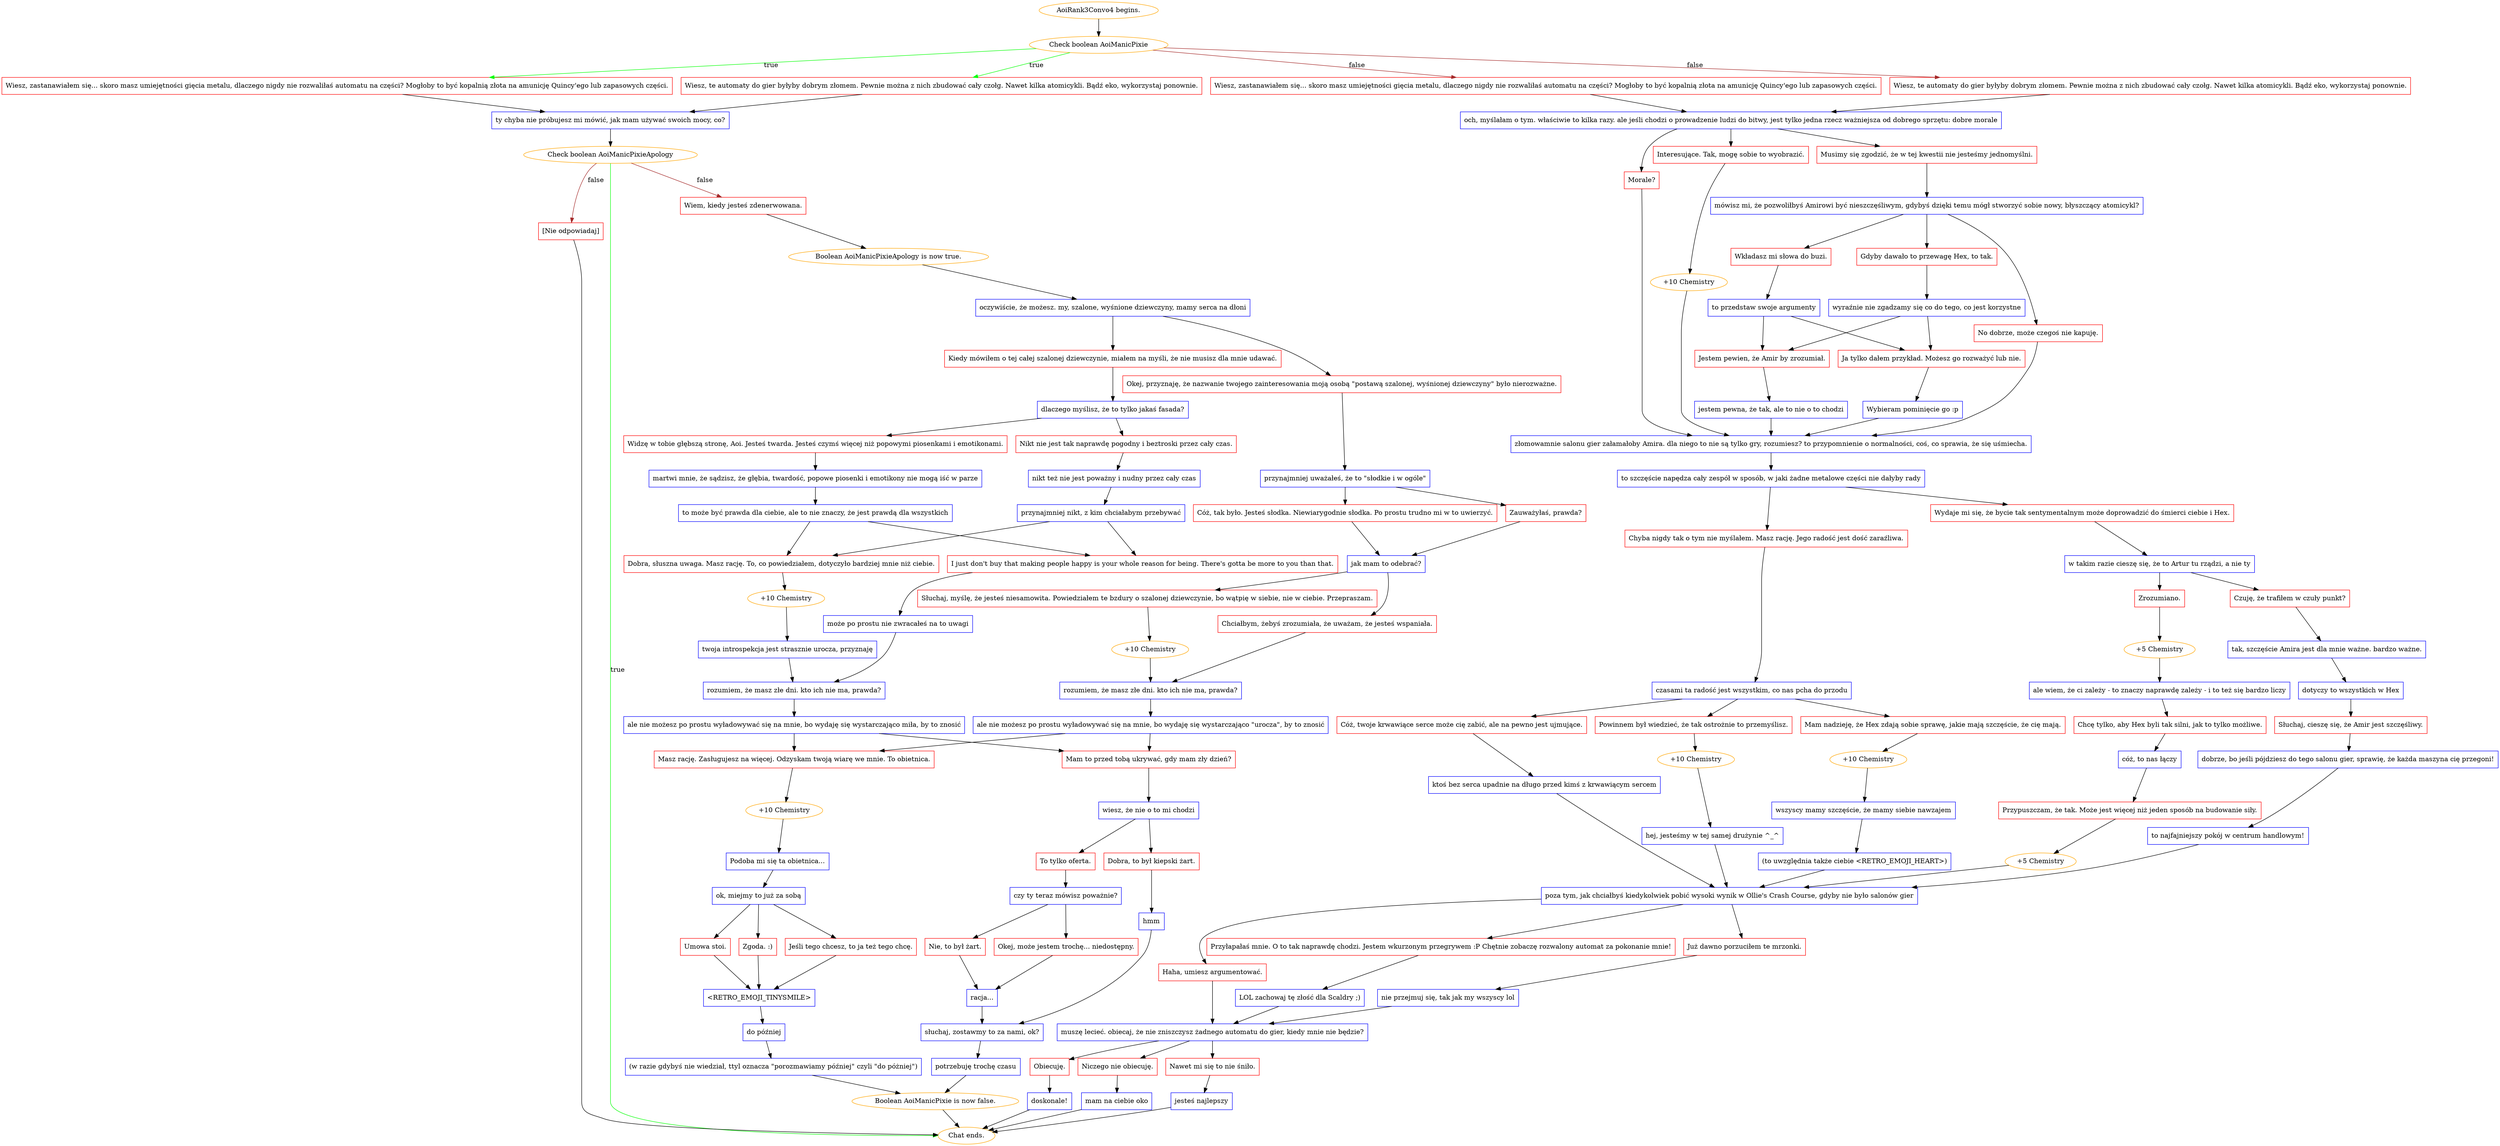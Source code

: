 digraph {
	"AoiRank3Convo4 begins." [color=orange];
		"AoiRank3Convo4 begins." -> j3883439251;
	j3883439251 [label="Check boolean AoiManicPixie",color=orange];
		j3883439251 -> j534244328 [label=true,color=green];
		j3883439251 -> j1518686891 [label=true,color=green];
		j3883439251 -> j3685707486 [label=false,color=brown];
		j3883439251 -> j3087438559 [label=false,color=brown];
	j534244328 [label="Wiesz, zastanawiałem się... skoro masz umiejętności gięcia metalu, dlaczego nigdy nie rozwaliłaś automatu na części? Mogłoby to być kopalnią złota na amunicję Quincy'ego lub zapasowych części.",shape=box,color=red];
		j534244328 -> j2463279909;
	j1518686891 [label="Wiesz, te automaty do gier byłyby dobrym złomem. Pewnie można z nich zbudować cały czołg. Nawet kilka atomicykli. Bądź eko, wykorzystaj ponownie.",shape=box,color=red];
		j1518686891 -> j2463279909;
	j3685707486 [label="Wiesz, zastanawiałem się... skoro masz umiejętności gięcia metalu, dlaczego nigdy nie rozwaliłaś automatu na części? Mogłoby to być kopalnią złota na amunicję Quincy'ego lub zapasowych części.",shape=box,color=red];
		j3685707486 -> j595269214;
	j3087438559 [label="Wiesz, te automaty do gier byłyby dobrym złomem. Pewnie można z nich zbudować cały czołg. Nawet kilka atomicykli. Bądź eko, wykorzystaj ponownie.",shape=box,color=red];
		j3087438559 -> j595269214;
	j2463279909 [label="ty chyba nie próbujesz mi mówić, jak mam używać swoich mocy, co?",shape=box,color=blue];
		j2463279909 -> j1910625347;
	j595269214 [label="och, myślałam o tym. właściwie to kilka razy. ale jeśli chodzi o prowadzenie ludzi do bitwy, jest tylko jedna rzecz ważniejsza od dobrego sprzętu: dobre morale",shape=box,color=blue];
		j595269214 -> j1662109535;
		j595269214 -> j1765856701;
		j595269214 -> j499326048;
	j1910625347 [label="Check boolean AoiManicPixieApology",color=orange];
		j1910625347 -> "Chat ends." [label=true,color=green];
		j1910625347 -> j490918492 [label=false,color=brown];
		j1910625347 -> j322907901 [label=false,color=brown];
	j1662109535 [label="Morale?",shape=box,color=red];
		j1662109535 -> j1184769690;
	j1765856701 [label="Interesujące. Tak, mogę sobie to wyobrazić.",shape=box,color=red];
		j1765856701 -> j1577551688;
	j499326048 [label="Musimy się zgodzić, że w tej kwestii nie jesteśmy jednomyślni.",shape=box,color=red];
		j499326048 -> j1243461452;
	"Chat ends." [color=orange];
	j490918492 [label="Wiem, kiedy jesteś zdenerwowana.",shape=box,color=red];
		j490918492 -> j3152294032;
	j322907901 [label="[Nie odpowiadaj]",shape=box,color=red];
		j322907901 -> "Chat ends.";
	j1184769690 [label="złomowamnie salonu gier załamałoby Amira. dla niego to nie są tylko gry, rozumiesz? to przypomnienie o normalności, coś, co sprawia, że się uśmiecha.",shape=box,color=blue];
		j1184769690 -> j3503567266;
	j1577551688 [label="+10 Chemistry",color=orange];
		j1577551688 -> j1184769690;
	j1243461452 [label="mówisz mi, że pozwoliłbyś Amirowi być nieszczęśliwym, gdybyś dzięki temu mógł stworzyć sobie nowy, błyszczący atomicykl?",shape=box,color=blue];
		j1243461452 -> j3427205764;
		j1243461452 -> j3666653638;
		j1243461452 -> j2704121580;
	j3152294032 [label="Boolean AoiManicPixieApology is now true.",color=orange];
		j3152294032 -> j3868191390;
	j3503567266 [label="to szczęście napędza cały zespół w sposób, w jaki żadne metalowe części nie dałyby rady",shape=box,color=blue];
		j3503567266 -> j1473897212;
		j3503567266 -> j4127984218;
	j3427205764 [label="Gdyby dawało to przewagę Hex, to tak.",shape=box,color=red];
		j3427205764 -> j2227119149;
	j3666653638 [label="Wkładasz mi słowa do buzi.",shape=box,color=red];
		j3666653638 -> j1011573527;
	j2704121580 [label="No dobrze, może czegoś nie kapuję.",shape=box,color=red];
		j2704121580 -> j1184769690;
	j3868191390 [label="oczywiście, że możesz. my, szalone, wyśnione dziewczyny, mamy serca na dłoni",shape=box,color=blue];
		j3868191390 -> j1901501532;
		j3868191390 -> j2581417360;
	j1473897212 [label="Chyba nigdy tak o tym nie myślałem. Masz rację. Jego radość jest dość zaraźliwa.",shape=box,color=red];
		j1473897212 -> j2755246277;
	j4127984218 [label="Wydaje mi się, że bycie tak sentymentalnym może doprowadzić do śmierci ciebie i Hex.",shape=box,color=red];
		j4127984218 -> j22222792;
	j2227119149 [label="wyraźnie nie zgadzamy się co do tego, co jest korzystne",shape=box,color=blue];
		j2227119149 -> j3118417083;
		j2227119149 -> j3375126647;
	j1011573527 [label="to przedstaw swoje argumenty",shape=box,color=blue];
		j1011573527 -> j3118417083;
		j1011573527 -> j3375126647;
	j1901501532 [label="Okej, przyznaję, że nazwanie twojego zainteresowania moją osobą \"postawą szalonej, wyśnionej dziewczyny\" było nierozważne.",shape=box,color=red];
		j1901501532 -> j827682057;
	j2581417360 [label="Kiedy mówiłem o tej całej szalonej dziewczynie, miałem na myśli, że nie musisz dla mnie udawać.",shape=box,color=red];
		j2581417360 -> j857956089;
	j2755246277 [label="czasami ta radość jest wszystkim, co nas pcha do przodu",shape=box,color=blue];
		j2755246277 -> j2989852084;
		j2755246277 -> j256450871;
		j2755246277 -> j4220989980;
	j22222792 [label="w takim razie cieszę się, że to Artur tu rządzi, a nie ty",shape=box,color=blue];
		j22222792 -> j1246677973;
		j22222792 -> j657511955;
	j3118417083 [label="Ja tylko dałem przykład. Możesz go rozważyć lub nie.",shape=box,color=red];
		j3118417083 -> j1899273130;
	j3375126647 [label="Jestem pewien, że Amir by zrozumiał.",shape=box,color=red];
		j3375126647 -> j4024417050;
	j827682057 [label="przynajmniej uważałeś, że to \"słodkie i w ogóle\"",shape=box,color=blue];
		j827682057 -> j1281831043;
		j827682057 -> j4103631593;
	j857956089 [label="dlaczego myślisz, że to tylko jakaś fasada?",shape=box,color=blue];
		j857956089 -> j1622068353;
		j857956089 -> j3025805828;
	j2989852084 [label="Powinnem był wiedzieć, że tak ostrożnie to przemyślisz.",shape=box,color=red];
		j2989852084 -> j2603772292;
	j256450871 [label="Mam nadzieję, że Hex zdają sobie sprawę, jakie mają szczęście, że cię mają.",shape=box,color=red];
		j256450871 -> j1052313084;
	j4220989980 [label="Cóż, twoje krwawiące serce może cię zabić, ale na pewno jest ujmujące.",shape=box,color=red];
		j4220989980 -> j2578354230;
	j1246677973 [label="Zrozumiano.",shape=box,color=red];
		j1246677973 -> j3462277882;
	j657511955 [label="Czuję, że trafiłem w czuły punkt?",shape=box,color=red];
		j657511955 -> j4294268712;
	j1899273130 [label="Wybieram pominięcie go :p",shape=box,color=blue];
		j1899273130 -> j1184769690;
	j4024417050 [label="jestem pewna, że tak, ale to nie o to chodzi",shape=box,color=blue];
		j4024417050 -> j1184769690;
	j1281831043 [label="Cóż, tak było. Jesteś słodka. Niewiarygodnie słodka. Po prostu trudno mi w to uwierzyć.",shape=box,color=red];
		j1281831043 -> j2824463172;
	j4103631593 [label="Zauważyłaś, prawda?",shape=box,color=red];
		j4103631593 -> j2824463172;
	j1622068353 [label="Nikt nie jest tak naprawdę pogodny i beztroski przez cały czas.",shape=box,color=red];
		j1622068353 -> j812820402;
	j3025805828 [label="Widzę w tobie głębszą stronę, Aoi. Jesteś twarda. Jesteś czymś więcej niż popowymi piosenkami i emotikonami.",shape=box,color=red];
		j3025805828 -> j3064060937;
	j2603772292 [label="+10 Chemistry",color=orange];
		j2603772292 -> j2700600580;
	j1052313084 [label="+10 Chemistry",color=orange];
		j1052313084 -> j2748807180;
	j2578354230 [label="ktoś bez serca upadnie na długo przed kimś z krwawiącym sercem",shape=box,color=blue];
		j2578354230 -> j3775357795;
	j3462277882 [label="+5 Chemistry",color=orange];
		j3462277882 -> j1865610876;
	j4294268712 [label="tak, szczęście Amira jest dla mnie ważne. bardzo ważne.",shape=box,color=blue];
		j4294268712 -> j719257063;
	j2824463172 [label="jak mam to odebrać?",shape=box,color=blue];
		j2824463172 -> j1545082299;
		j2824463172 -> j1344070210;
	j812820402 [label="nikt też nie jest poważny i nudny przez cały czas",shape=box,color=blue];
		j812820402 -> j2490349850;
	j3064060937 [label="martwi mnie, że sądzisz, że głębia, twardość, popowe piosenki i emotikony nie mogą iść w parze",shape=box,color=blue];
		j3064060937 -> j4242095962;
	j2700600580 [label="hej, jesteśmy w tej samej drużynie ^_^",shape=box,color=blue];
		j2700600580 -> j3775357795;
	j2748807180 [label="wszyscy mamy szczęście, że mamy siebie nawzajem",shape=box,color=blue];
		j2748807180 -> j2382239941;
	j3775357795 [label="poza tym, jak chciałbyś kiedykolwiek pobić wysoki wynik w Ollie's Crash Course, gdyby nie było salonów gier",shape=box,color=blue];
		j3775357795 -> j4073485748;
		j3775357795 -> j255147545;
		j3775357795 -> j369077240;
	j1865610876 [label="ale wiem, że ci zależy - to znaczy naprawdę zależy - i to też się bardzo liczy",shape=box,color=blue];
		j1865610876 -> j3611860070;
	j719257063 [label="dotyczy to wszystkich w Hex",shape=box,color=blue];
		j719257063 -> j2934161395;
	j1545082299 [label="Słuchaj, myślę, że jesteś niesamowita. Powiedziałem te bzdury o szalonej dziewczynie, bo wątpię w siebie, nie w ciebie. Przepraszam.",shape=box,color=red];
		j1545082299 -> j2820172509;
	j1344070210 [label="Chciałbym, żebyś zrozumiała, że uważam, że jesteś wspaniała.",shape=box,color=red];
		j1344070210 -> j4233473966;
	j2490349850 [label="przynajmniej nikt, z kim chciałabym przebywać",shape=box,color=blue];
		j2490349850 -> j2487844295;
		j2490349850 -> j1061313137;
	j4242095962 [label="to może być prawda dla ciebie, ale to nie znaczy, że jest prawdą dla wszystkich",shape=box,color=blue];
		j4242095962 -> j1061313137;
		j4242095962 -> j2487844295;
	j2382239941 [label="(to uwzględnia także ciebie <RETRO_EMOJI_HEART>)",shape=box,color=blue];
		j2382239941 -> j3775357795;
	j4073485748 [label="Przyłapałaś mnie. O to tak naprawdę chodzi. Jestem wkurzonym przegrywem :P Chętnie zobaczę rozwalony automat za pokonanie mnie!",shape=box,color=red];
		j4073485748 -> j2518973590;
	j255147545 [label="Haha, umiesz argumentować.",shape=box,color=red];
		j255147545 -> j366369135;
	j369077240 [label="Już dawno porzuciłem te mrzonki.",shape=box,color=red];
		j369077240 -> j2278093572;
	j3611860070 [label="Chcę tylko, aby Hex byli tak silni, jak to tylko możliwe.",shape=box,color=red];
		j3611860070 -> j1790113014;
	j2934161395 [label="Słuchaj, cieszę się, że Amir jest szczęśliwy.",shape=box,color=red];
		j2934161395 -> j1994330522;
	j2820172509 [label="+10 Chemistry",color=orange];
		j2820172509 -> j4233473966;
	j4233473966 [label="rozumiem, że masz złe dni. kto ich nie ma, prawda?",shape=box,color=blue];
		j4233473966 -> j963879053;
	j2487844295 [label="I just don't buy that making people happy is your whole reason for being. There's gotta be more to you than that.",shape=box,color=red];
		j2487844295 -> j1508856918;
	j1061313137 [label="Dobra, słuszna uwaga. Masz rację. To, co powiedziałem, dotyczyło bardziej mnie niż ciebie.",shape=box,color=red];
		j1061313137 -> j495359912;
	j2518973590 [label="LOL zachowaj tę złość dla Scaldry ;)",shape=box,color=blue];
		j2518973590 -> j366369135;
	j366369135 [label="muszę lecieć. obiecaj, że nie zniszczysz żadnego automatu do gier, kiedy mnie nie będzie?",shape=box,color=blue];
		j366369135 -> j1134016284;
		j366369135 -> j4176444938;
		j366369135 -> j847466147;
	j2278093572 [label="nie przejmuj się, tak jak my wszyscy lol",shape=box,color=blue];
		j2278093572 -> j366369135;
	j1790113014 [label="cóż, to nas łączy",shape=box,color=blue];
		j1790113014 -> j4082609464;
	j1994330522 [label="dobrze, bo jeśli pójdziesz do tego salonu gier, sprawię, że każda maszyna cię przegoni!",shape=box,color=blue];
		j1994330522 -> j2238728658;
	j963879053 [label="ale nie możesz po prostu wyładowywać się na mnie, bo wydaję się wystarczająco \"urocza\", by to znosić",shape=box,color=blue];
		j963879053 -> j2401290613;
		j963879053 -> j1709687815;
	j1508856918 [label="może po prostu nie zwracałeś na to uwagi",shape=box,color=blue];
		j1508856918 -> j983609544;
	j495359912 [label="+10 Chemistry",color=orange];
		j495359912 -> j3669985625;
	j1134016284 [label="Obiecuję.",shape=box,color=red];
		j1134016284 -> j506189739;
	j4176444938 [label="Niczego nie obiecuję.",shape=box,color=red];
		j4176444938 -> j98838229;
	j847466147 [label="Nawet mi się to nie śniło.",shape=box,color=red];
		j847466147 -> j3578525390;
	j4082609464 [label="Przypuszczam, że tak. Może jest więcej niż jeden sposób na budowanie siły.",shape=box,color=red];
		j4082609464 -> j2604889004;
	j2238728658 [label="to najfajniejszy pokój w centrum handlowym!",shape=box,color=blue];
		j2238728658 -> j3775357795;
	j2401290613 [label="Masz rację. Zasługujesz na więcej. Odzyskam twoją wiarę we mnie. To obietnica.",shape=box,color=red];
		j2401290613 -> j1347143546;
	j1709687815 [label="Mam to przed tobą ukrywać, gdy mam zły dzień?",shape=box,color=red];
		j1709687815 -> j2877226355;
	j983609544 [label="rozumiem, że masz złe dni. kto ich nie ma, prawda?",shape=box,color=blue];
		j983609544 -> j1138646848;
	j3669985625 [label="twoja introspekcja jest strasznie urocza, przyznaję",shape=box,color=blue];
		j3669985625 -> j983609544;
	j506189739 [label="doskonale!",shape=box,color=blue];
		j506189739 -> "Chat ends.";
	j98838229 [label="mam na ciebie oko",shape=box,color=blue];
		j98838229 -> "Chat ends.";
	j3578525390 [label="jesteś najlepszy",shape=box,color=blue];
		j3578525390 -> "Chat ends.";
	j2604889004 [label="+5 Chemistry",color=orange];
		j2604889004 -> j3775357795;
	j1347143546 [label="+10 Chemistry",color=orange];
		j1347143546 -> j3891764605;
	j2877226355 [label="wiesz, że nie o to mi chodzi",shape=box,color=blue];
		j2877226355 -> j835465296;
		j2877226355 -> j3257198166;
	j1138646848 [label="ale nie możesz po prostu wyładowywać się na mnie, bo wydaję się wystarczająco miła, by to znosić",shape=box,color=blue];
		j1138646848 -> j2401290613;
		j1138646848 -> j1709687815;
	j3891764605 [label="Podoba mi się ta obietnica...",shape=box,color=blue];
		j3891764605 -> j1814306379;
	j835465296 [label="To tylko oferta.",shape=box,color=red];
		j835465296 -> j676483720;
	j3257198166 [label="Dobra, to był kiepski żart.",shape=box,color=red];
		j3257198166 -> j1521664295;
	j1814306379 [label="ok, miejmy to już za sobą",shape=box,color=blue];
		j1814306379 -> j2181655482;
		j1814306379 -> j1615031761;
		j1814306379 -> j495595082;
	j676483720 [label="czy ty teraz mówisz poważnie?",shape=box,color=blue];
		j676483720 -> j2178766612;
		j676483720 -> j2698136565;
	j1521664295 [label="hmm",shape=box,color=blue];
		j1521664295 -> j2120518075;
	j2181655482 [label="Umowa stoi.",shape=box,color=red];
		j2181655482 -> j2954868126;
	j1615031761 [label="Zgoda. :)",shape=box,color=red];
		j1615031761 -> j2954868126;
	j495595082 [label="Jeśli tego chcesz, to ja też tego chcę.",shape=box,color=red];
		j495595082 -> j2954868126;
	j2178766612 [label="Okej, może jestem trochę... niedostępny.",shape=box,color=red];
		j2178766612 -> j3874510006;
	j2698136565 [label="Nie, to był żart.",shape=box,color=red];
		j2698136565 -> j3874510006;
	j2120518075 [label="słuchaj, zostawmy to za nami, ok?",shape=box,color=blue];
		j2120518075 -> j1120089649;
	j2954868126 [label="<RETRO_EMOJI_TINYSMILE>",shape=box,color=blue];
		j2954868126 -> j826919307;
	j3874510006 [label="racja...",shape=box,color=blue];
		j3874510006 -> j2120518075;
	j1120089649 [label="potrzebuję trochę czasu",shape=box,color=blue];
		j1120089649 -> j4025535607;
	j826919307 [label="do później",shape=box,color=blue];
		j826919307 -> j1146811910;
	j4025535607 [label="Boolean AoiManicPixie is now false.",color=orange];
		j4025535607 -> "Chat ends.";
	j1146811910 [label="(w razie gdybyś nie wiedział, ttyl oznacza \"porozmawiamy później\" czyli \"do póżniej\")",shape=box,color=blue];
		j1146811910 -> j4025535607;
}